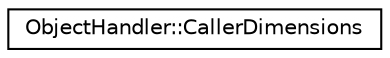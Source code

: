 digraph "Graphical Class Hierarchy"
{
  edge [fontname="Helvetica",fontsize="10",labelfontname="Helvetica",labelfontsize="10"];
  node [fontname="Helvetica",fontsize="10",shape=record];
  rankdir="LR";
  Node0 [label="ObjectHandler::CallerDimensions",height=0.2,width=0.4,color="black", fillcolor="white", style="filled",URL="$struct_object_handler_1_1_caller_dimensions.html",tooltip="The dimensions of the calling range. "];
}
